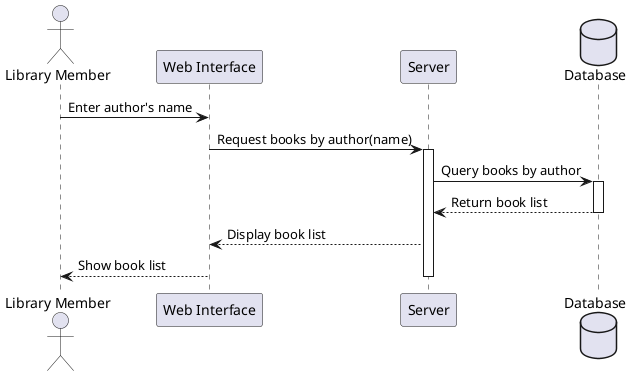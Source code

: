 @startuml
actor "Library Member" as member
participant "Web Interface" as web
participant "Server" as server
database "Database" as db

member -> web: Enter author's name
web -> server: Request books by author(name)
activate server
server -> db: Query books by author
activate db
db --> server: Return book list
deactivate db
server --> web: Display book list
web --> member: Show book list
deactivate server

@enduml